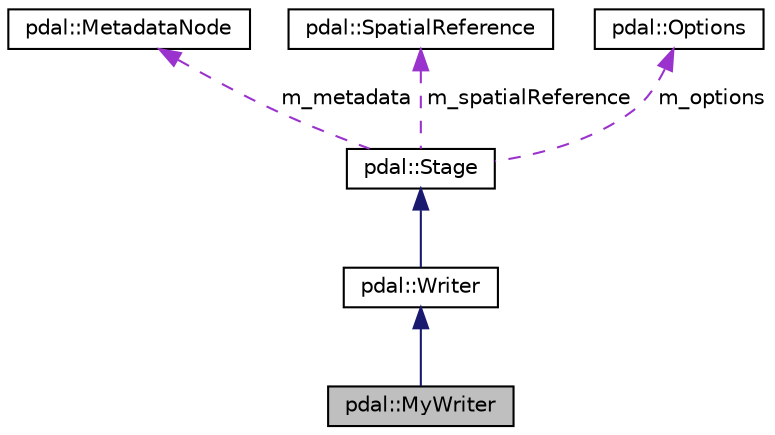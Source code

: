digraph "pdal::MyWriter"
{
  edge [fontname="Helvetica",fontsize="10",labelfontname="Helvetica",labelfontsize="10"];
  node [fontname="Helvetica",fontsize="10",shape=record];
  Node1 [label="pdal::MyWriter",height=0.2,width=0.4,color="black", fillcolor="grey75", style="filled", fontcolor="black"];
  Node2 -> Node1 [dir="back",color="midnightblue",fontsize="10",style="solid",fontname="Helvetica"];
  Node2 [label="pdal::Writer",height=0.2,width=0.4,color="black", fillcolor="white", style="filled",URL="$classpdal_1_1Writer.html"];
  Node3 -> Node2 [dir="back",color="midnightblue",fontsize="10",style="solid",fontname="Helvetica"];
  Node3 [label="pdal::Stage",height=0.2,width=0.4,color="black", fillcolor="white", style="filled",URL="$classpdal_1_1Stage.html"];
  Node4 -> Node3 [dir="back",color="darkorchid3",fontsize="10",style="dashed",label=" m_metadata" ,fontname="Helvetica"];
  Node4 [label="pdal::MetadataNode",height=0.2,width=0.4,color="black", fillcolor="white", style="filled",URL="$classpdal_1_1MetadataNode.html"];
  Node5 -> Node3 [dir="back",color="darkorchid3",fontsize="10",style="dashed",label=" m_spatialReference" ,fontname="Helvetica"];
  Node5 [label="pdal::SpatialReference",height=0.2,width=0.4,color="black", fillcolor="white", style="filled",URL="$classpdal_1_1SpatialReference.html"];
  Node6 -> Node3 [dir="back",color="darkorchid3",fontsize="10",style="dashed",label=" m_options" ,fontname="Helvetica"];
  Node6 [label="pdal::Options",height=0.2,width=0.4,color="black", fillcolor="white", style="filled",URL="$classpdal_1_1Options.html"];
}
